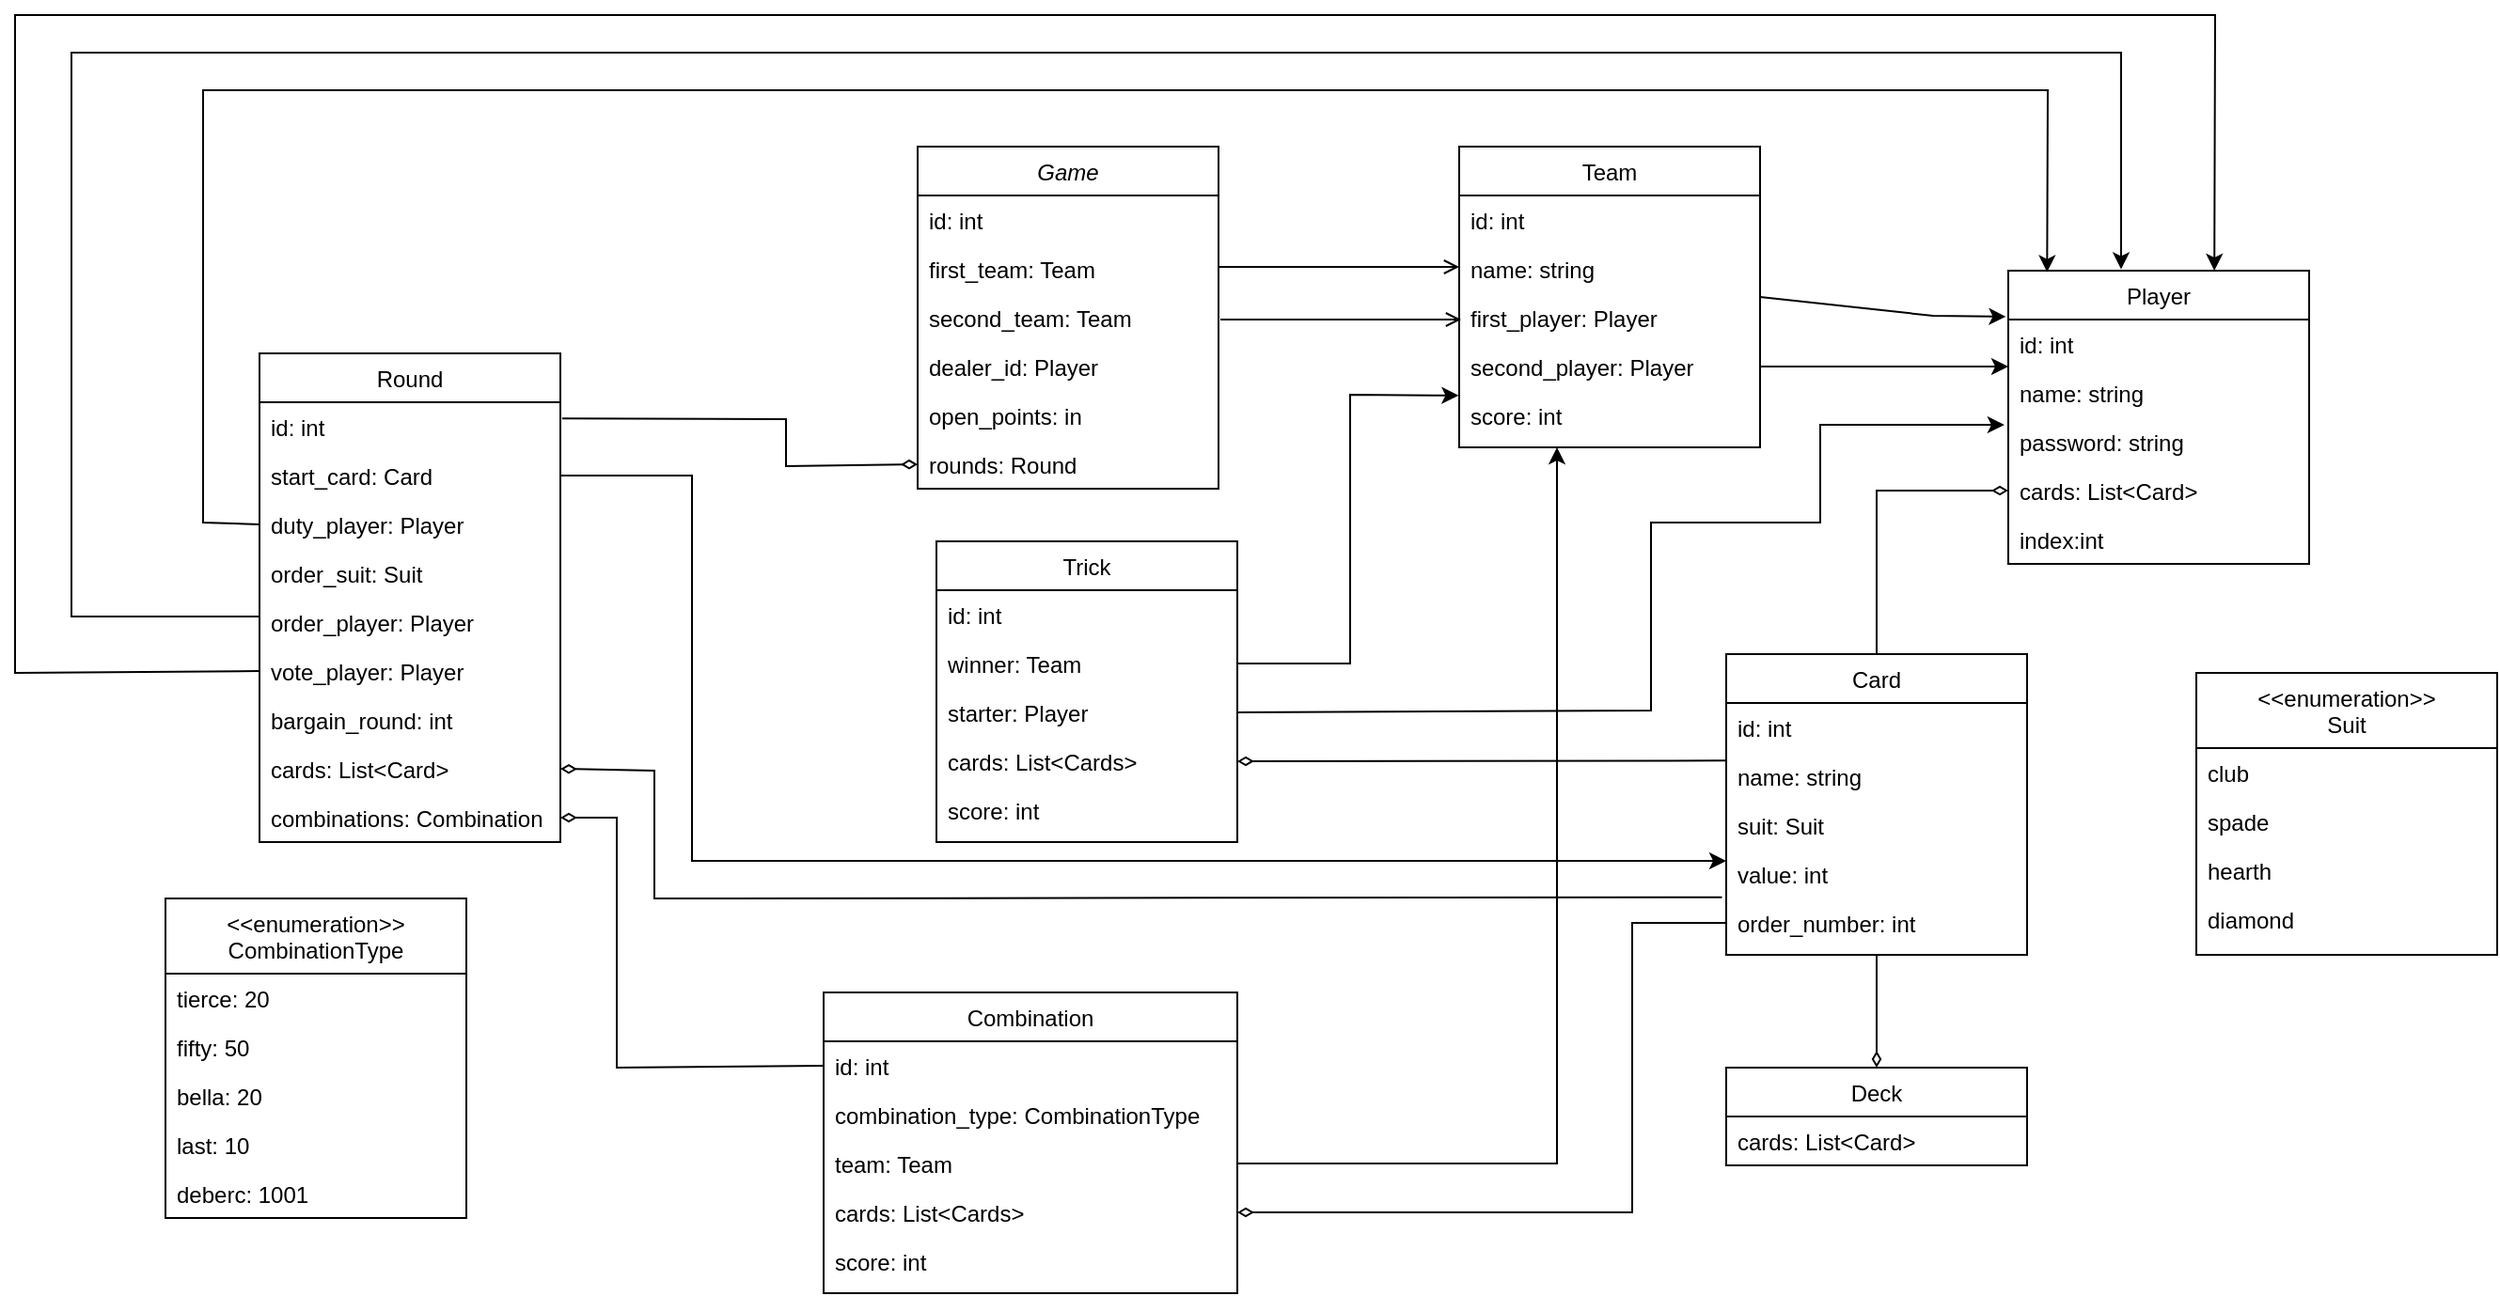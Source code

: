 <mxfile version="20.8.23" type="device"><diagram id="C5RBs43oDa-KdzZeNtuy" name="Page-1"><mxGraphModel dx="1779" dy="554" grid="1" gridSize="10" guides="1" tooltips="1" connect="1" arrows="1" fold="1" page="1" pageScale="1" pageWidth="827" pageHeight="1169" math="0" shadow="0"><root><mxCell id="WIyWlLk6GJQsqaUBKTNV-0"/><mxCell id="WIyWlLk6GJQsqaUBKTNV-1" parent="WIyWlLk6GJQsqaUBKTNV-0"/><mxCell id="zkfFHV4jXpPFQw0GAbJ--0" value="Game" style="swimlane;fontStyle=2;align=center;verticalAlign=top;childLayout=stackLayout;horizontal=1;startSize=26;horizontalStack=0;resizeParent=1;resizeLast=0;collapsible=1;marginBottom=0;rounded=0;shadow=0;strokeWidth=1;" parent="WIyWlLk6GJQsqaUBKTNV-1" vertex="1"><mxGeometry x="220" y="120" width="160" height="182" as="geometry"><mxRectangle x="230" y="140" width="160" height="26" as="alternateBounds"/></mxGeometry></mxCell><mxCell id="zkfFHV4jXpPFQw0GAbJ--1" value="id: int" style="text;align=left;verticalAlign=top;spacingLeft=4;spacingRight=4;overflow=hidden;rotatable=0;points=[[0,0.5],[1,0.5]];portConstraint=eastwest;" parent="zkfFHV4jXpPFQw0GAbJ--0" vertex="1"><mxGeometry y="26" width="160" height="26" as="geometry"/></mxCell><mxCell id="zkfFHV4jXpPFQw0GAbJ--2" value="first_team: Team" style="text;align=left;verticalAlign=top;spacingLeft=4;spacingRight=4;overflow=hidden;rotatable=0;points=[[0,0.5],[1,0.5]];portConstraint=eastwest;rounded=0;shadow=0;html=0;" parent="zkfFHV4jXpPFQw0GAbJ--0" vertex="1"><mxGeometry y="52" width="160" height="26" as="geometry"/></mxCell><mxCell id="QVAMOPSNano8gWhPrzbE-3" value="second_team: Team" style="text;align=left;verticalAlign=top;spacingLeft=4;spacingRight=4;overflow=hidden;rotatable=0;points=[[0,0.5],[1,0.5]];portConstraint=eastwest;rounded=0;shadow=0;html=0;" vertex="1" parent="zkfFHV4jXpPFQw0GAbJ--0"><mxGeometry y="78" width="160" height="26" as="geometry"/></mxCell><mxCell id="zkfFHV4jXpPFQw0GAbJ--3" value="dealer_id: Player" style="text;align=left;verticalAlign=top;spacingLeft=4;spacingRight=4;overflow=hidden;rotatable=0;points=[[0,0.5],[1,0.5]];portConstraint=eastwest;rounded=0;shadow=0;html=0;" parent="zkfFHV4jXpPFQw0GAbJ--0" vertex="1"><mxGeometry y="104" width="160" height="26" as="geometry"/></mxCell><mxCell id="ps74ryGXxoibkgW4dIl3-0" value="open_points: in" style="text;align=left;verticalAlign=top;spacingLeft=4;spacingRight=4;overflow=hidden;rotatable=0;points=[[0,0.5],[1,0.5]];portConstraint=eastwest;rounded=0;shadow=0;html=0;" parent="zkfFHV4jXpPFQw0GAbJ--0" vertex="1"><mxGeometry y="130" width="160" height="26" as="geometry"/></mxCell><mxCell id="ps74ryGXxoibkgW4dIl3-54" value="rounds: Round" style="text;align=left;verticalAlign=top;spacingLeft=4;spacingRight=4;overflow=hidden;rotatable=0;points=[[0,0.5],[1,0.5]];portConstraint=eastwest;rounded=0;shadow=0;html=0;" parent="zkfFHV4jXpPFQw0GAbJ--0" vertex="1"><mxGeometry y="156" width="160" height="26" as="geometry"/></mxCell><mxCell id="zkfFHV4jXpPFQw0GAbJ--17" value="Team" style="swimlane;fontStyle=0;align=center;verticalAlign=top;childLayout=stackLayout;horizontal=1;startSize=26;horizontalStack=0;resizeParent=1;resizeLast=0;collapsible=1;marginBottom=0;rounded=0;shadow=0;strokeWidth=1;" parent="WIyWlLk6GJQsqaUBKTNV-1" vertex="1"><mxGeometry x="508" y="120" width="160" height="160" as="geometry"><mxRectangle x="550" y="140" width="160" height="26" as="alternateBounds"/></mxGeometry></mxCell><mxCell id="zkfFHV4jXpPFQw0GAbJ--18" value="id: int" style="text;align=left;verticalAlign=top;spacingLeft=4;spacingRight=4;overflow=hidden;rotatable=0;points=[[0,0.5],[1,0.5]];portConstraint=eastwest;" parent="zkfFHV4jXpPFQw0GAbJ--17" vertex="1"><mxGeometry y="26" width="160" height="26" as="geometry"/></mxCell><mxCell id="zkfFHV4jXpPFQw0GAbJ--19" value="name: string" style="text;align=left;verticalAlign=top;spacingLeft=4;spacingRight=4;overflow=hidden;rotatable=0;points=[[0,0.5],[1,0.5]];portConstraint=eastwest;rounded=0;shadow=0;html=0;" parent="zkfFHV4jXpPFQw0GAbJ--17" vertex="1"><mxGeometry y="52" width="160" height="26" as="geometry"/></mxCell><mxCell id="zkfFHV4jXpPFQw0GAbJ--20" value="first_player: Player" style="text;align=left;verticalAlign=top;spacingLeft=4;spacingRight=4;overflow=hidden;rotatable=0;points=[[0,0.5],[1,0.5]];portConstraint=eastwest;rounded=0;shadow=0;html=0;" parent="zkfFHV4jXpPFQw0GAbJ--17" vertex="1"><mxGeometry y="78" width="160" height="26" as="geometry"/></mxCell><mxCell id="zkfFHV4jXpPFQw0GAbJ--21" value="second_player: Player" style="text;align=left;verticalAlign=top;spacingLeft=4;spacingRight=4;overflow=hidden;rotatable=0;points=[[0,0.5],[1,0.5]];portConstraint=eastwest;rounded=0;shadow=0;html=0;" parent="zkfFHV4jXpPFQw0GAbJ--17" vertex="1"><mxGeometry y="104" width="160" height="26" as="geometry"/></mxCell><mxCell id="ps74ryGXxoibkgW4dIl3-1" value="score: int" style="text;align=left;verticalAlign=top;spacingLeft=4;spacingRight=4;overflow=hidden;rotatable=0;points=[[0,0.5],[1,0.5]];portConstraint=eastwest;rounded=0;shadow=0;html=0;" parent="zkfFHV4jXpPFQw0GAbJ--17" vertex="1"><mxGeometry y="130" width="160" height="26" as="geometry"/></mxCell><mxCell id="zkfFHV4jXpPFQw0GAbJ--26" value="" style="endArrow=open;shadow=0;strokeWidth=1;rounded=0;endFill=1;edgeStyle=elbowEdgeStyle;elbow=vertical;" parent="WIyWlLk6GJQsqaUBKTNV-1" edge="1"><mxGeometry x="0.5" y="41" relative="1" as="geometry"><mxPoint x="380" y="184" as="sourcePoint"/><mxPoint x="508" y="184" as="targetPoint"/><mxPoint x="-40" y="32" as="offset"/></mxGeometry></mxCell><mxCell id="ps74ryGXxoibkgW4dIl3-2" value="Player" style="swimlane;fontStyle=0;align=center;verticalAlign=top;childLayout=stackLayout;horizontal=1;startSize=26;horizontalStack=0;resizeParent=1;resizeLast=0;collapsible=1;marginBottom=0;rounded=0;shadow=0;strokeWidth=1;" parent="WIyWlLk6GJQsqaUBKTNV-1" vertex="1"><mxGeometry x="800" y="186" width="160" height="156" as="geometry"><mxRectangle x="550" y="140" width="160" height="26" as="alternateBounds"/></mxGeometry></mxCell><mxCell id="ps74ryGXxoibkgW4dIl3-3" value="id: int" style="text;align=left;verticalAlign=top;spacingLeft=4;spacingRight=4;overflow=hidden;rotatable=0;points=[[0,0.5],[1,0.5]];portConstraint=eastwest;" parent="ps74ryGXxoibkgW4dIl3-2" vertex="1"><mxGeometry y="26" width="160" height="26" as="geometry"/></mxCell><mxCell id="ps74ryGXxoibkgW4dIl3-4" value="name: string" style="text;align=left;verticalAlign=top;spacingLeft=4;spacingRight=4;overflow=hidden;rotatable=0;points=[[0,0.5],[1,0.5]];portConstraint=eastwest;rounded=0;shadow=0;html=0;" parent="ps74ryGXxoibkgW4dIl3-2" vertex="1"><mxGeometry y="52" width="160" height="26" as="geometry"/></mxCell><mxCell id="ps74ryGXxoibkgW4dIl3-5" value="password: string" style="text;align=left;verticalAlign=top;spacingLeft=4;spacingRight=4;overflow=hidden;rotatable=0;points=[[0,0.5],[1,0.5]];portConstraint=eastwest;rounded=0;shadow=0;html=0;" parent="ps74ryGXxoibkgW4dIl3-2" vertex="1"><mxGeometry y="78" width="160" height="26" as="geometry"/></mxCell><mxCell id="ps74ryGXxoibkgW4dIl3-6" value="cards: List&lt;Card&gt;" style="text;align=left;verticalAlign=top;spacingLeft=4;spacingRight=4;overflow=hidden;rotatable=0;points=[[0,0.5],[1,0.5]];portConstraint=eastwest;rounded=0;shadow=0;html=0;" parent="ps74ryGXxoibkgW4dIl3-2" vertex="1"><mxGeometry y="104" width="160" height="26" as="geometry"/></mxCell><mxCell id="QVAMOPSNano8gWhPrzbE-2" value="index:int" style="text;align=left;verticalAlign=top;spacingLeft=4;spacingRight=4;overflow=hidden;rotatable=0;points=[[0,0.5],[1,0.5]];portConstraint=eastwest;rounded=0;shadow=0;html=0;" vertex="1" parent="ps74ryGXxoibkgW4dIl3-2"><mxGeometry y="130" width="160" height="26" as="geometry"/></mxCell><mxCell id="ps74ryGXxoibkgW4dIl3-13" value="" style="endArrow=classic;html=1;rounded=0;exitX=1;exitY=0.5;exitDx=0;exitDy=0;entryX=-0.008;entryY=0.157;entryDx=0;entryDy=0;entryPerimeter=0;" parent="WIyWlLk6GJQsqaUBKTNV-1" source="zkfFHV4jXpPFQw0GAbJ--17" target="ps74ryGXxoibkgW4dIl3-2" edge="1"><mxGeometry width="50" height="50" relative="1" as="geometry"><mxPoint x="750" y="380" as="sourcePoint"/><mxPoint x="800" y="330" as="targetPoint"/><Array as="points"><mxPoint x="760" y="210"/></Array></mxGeometry></mxCell><mxCell id="ps74ryGXxoibkgW4dIl3-14" value="" style="endArrow=classic;html=1;rounded=0;exitX=1;exitY=0.5;exitDx=0;exitDy=0;entryX=0;entryY=0.962;entryDx=0;entryDy=0;entryPerimeter=0;" parent="WIyWlLk6GJQsqaUBKTNV-1" source="zkfFHV4jXpPFQw0GAbJ--21" target="ps74ryGXxoibkgW4dIl3-3" edge="1"><mxGeometry width="50" height="50" relative="1" as="geometry"><mxPoint x="678" y="221" as="sourcePoint"/><mxPoint x="820" y="169" as="targetPoint"/><Array as="points"><mxPoint x="760" y="237"/></Array></mxGeometry></mxCell><mxCell id="ps74ryGXxoibkgW4dIl3-15" value="Card" style="swimlane;fontStyle=0;align=center;verticalAlign=top;childLayout=stackLayout;horizontal=1;startSize=26;horizontalStack=0;resizeParent=1;resizeLast=0;collapsible=1;marginBottom=0;rounded=0;shadow=0;strokeWidth=1;" parent="WIyWlLk6GJQsqaUBKTNV-1" vertex="1"><mxGeometry x="650" y="390" width="160" height="160" as="geometry"><mxRectangle x="550" y="140" width="160" height="26" as="alternateBounds"/></mxGeometry></mxCell><mxCell id="ps74ryGXxoibkgW4dIl3-16" value="id: int" style="text;align=left;verticalAlign=top;spacingLeft=4;spacingRight=4;overflow=hidden;rotatable=0;points=[[0,0.5],[1,0.5]];portConstraint=eastwest;" parent="ps74ryGXxoibkgW4dIl3-15" vertex="1"><mxGeometry y="26" width="160" height="26" as="geometry"/></mxCell><mxCell id="ps74ryGXxoibkgW4dIl3-17" value="name: string" style="text;align=left;verticalAlign=top;spacingLeft=4;spacingRight=4;overflow=hidden;rotatable=0;points=[[0,0.5],[1,0.5]];portConstraint=eastwest;rounded=0;shadow=0;html=0;" parent="ps74ryGXxoibkgW4dIl3-15" vertex="1"><mxGeometry y="52" width="160" height="26" as="geometry"/></mxCell><mxCell id="ps74ryGXxoibkgW4dIl3-18" value="suit: Suit" style="text;align=left;verticalAlign=top;spacingLeft=4;spacingRight=4;overflow=hidden;rotatable=0;points=[[0,0.5],[1,0.5]];portConstraint=eastwest;rounded=0;shadow=0;html=0;" parent="ps74ryGXxoibkgW4dIl3-15" vertex="1"><mxGeometry y="78" width="160" height="26" as="geometry"/></mxCell><mxCell id="ps74ryGXxoibkgW4dIl3-19" value="value: int" style="text;align=left;verticalAlign=top;spacingLeft=4;spacingRight=4;overflow=hidden;rotatable=0;points=[[0,0.5],[1,0.5]];portConstraint=eastwest;rounded=0;shadow=0;html=0;" parent="ps74ryGXxoibkgW4dIl3-15" vertex="1"><mxGeometry y="104" width="160" height="26" as="geometry"/></mxCell><mxCell id="ps74ryGXxoibkgW4dIl3-20" value="order_number: int" style="text;align=left;verticalAlign=top;spacingLeft=4;spacingRight=4;overflow=hidden;rotatable=0;points=[[0,0.5],[1,0.5]];portConstraint=eastwest;rounded=0;shadow=0;html=0;" parent="ps74ryGXxoibkgW4dIl3-15" vertex="1"><mxGeometry y="130" width="160" height="26" as="geometry"/></mxCell><mxCell id="ps74ryGXxoibkgW4dIl3-21" value="" style="endArrow=diamondThin;html=1;rounded=0;entryX=0;entryY=0.5;entryDx=0;entryDy=0;exitX=0.5;exitY=0;exitDx=0;exitDy=0;endFill=0;" parent="WIyWlLk6GJQsqaUBKTNV-1" source="ps74ryGXxoibkgW4dIl3-15" target="ps74ryGXxoibkgW4dIl3-6" edge="1"><mxGeometry width="50" height="50" relative="1" as="geometry"><mxPoint x="340" y="490" as="sourcePoint"/><mxPoint x="390" y="440" as="targetPoint"/><Array as="points"><mxPoint x="730" y="303"/></Array></mxGeometry></mxCell><mxCell id="ps74ryGXxoibkgW4dIl3-22" value="&lt;&lt;enumeration&gt;&gt;&#10;Suit" style="swimlane;fontStyle=0;align=center;verticalAlign=top;childLayout=stackLayout;horizontal=1;startSize=40;horizontalStack=0;resizeParent=1;resizeLast=0;collapsible=1;marginBottom=0;rounded=0;shadow=0;strokeWidth=1;" parent="WIyWlLk6GJQsqaUBKTNV-1" vertex="1"><mxGeometry x="900" y="400" width="160" height="150" as="geometry"><mxRectangle x="550" y="140" width="160" height="26" as="alternateBounds"/></mxGeometry></mxCell><mxCell id="ps74ryGXxoibkgW4dIl3-23" value="club" style="text;align=left;verticalAlign=top;spacingLeft=4;spacingRight=4;overflow=hidden;rotatable=0;points=[[0,0.5],[1,0.5]];portConstraint=eastwest;" parent="ps74ryGXxoibkgW4dIl3-22" vertex="1"><mxGeometry y="40" width="160" height="26" as="geometry"/></mxCell><mxCell id="ps74ryGXxoibkgW4dIl3-24" value="spade" style="text;align=left;verticalAlign=top;spacingLeft=4;spacingRight=4;overflow=hidden;rotatable=0;points=[[0,0.5],[1,0.5]];portConstraint=eastwest;rounded=0;shadow=0;html=0;" parent="ps74ryGXxoibkgW4dIl3-22" vertex="1"><mxGeometry y="66" width="160" height="26" as="geometry"/></mxCell><mxCell id="ps74ryGXxoibkgW4dIl3-25" value="hearth" style="text;align=left;verticalAlign=top;spacingLeft=4;spacingRight=4;overflow=hidden;rotatable=0;points=[[0,0.5],[1,0.5]];portConstraint=eastwest;rounded=0;shadow=0;html=0;" parent="ps74ryGXxoibkgW4dIl3-22" vertex="1"><mxGeometry y="92" width="160" height="26" as="geometry"/></mxCell><mxCell id="ps74ryGXxoibkgW4dIl3-26" value="diamond" style="text;align=left;verticalAlign=top;spacingLeft=4;spacingRight=4;overflow=hidden;rotatable=0;points=[[0,0.5],[1,0.5]];portConstraint=eastwest;rounded=0;shadow=0;html=0;" parent="ps74ryGXxoibkgW4dIl3-22" vertex="1"><mxGeometry y="118" width="160" height="26" as="geometry"/></mxCell><mxCell id="ps74ryGXxoibkgW4dIl3-28" value="Deck" style="swimlane;fontStyle=0;align=center;verticalAlign=top;childLayout=stackLayout;horizontal=1;startSize=26;horizontalStack=0;resizeParent=1;resizeLast=0;collapsible=1;marginBottom=0;rounded=0;shadow=0;strokeWidth=1;" parent="WIyWlLk6GJQsqaUBKTNV-1" vertex="1"><mxGeometry x="650" y="610" width="160" height="52" as="geometry"><mxRectangle x="550" y="140" width="160" height="26" as="alternateBounds"/></mxGeometry></mxCell><mxCell id="ps74ryGXxoibkgW4dIl3-29" value="cards: List&lt;Card&gt;" style="text;align=left;verticalAlign=top;spacingLeft=4;spacingRight=4;overflow=hidden;rotatable=0;points=[[0,0.5],[1,0.5]];portConstraint=eastwest;" parent="ps74ryGXxoibkgW4dIl3-28" vertex="1"><mxGeometry y="26" width="160" height="26" as="geometry"/></mxCell><mxCell id="ps74ryGXxoibkgW4dIl3-34" value="" style="endArrow=diamondThin;html=1;rounded=0;entryX=0.5;entryY=0;entryDx=0;entryDy=0;exitX=0.5;exitY=1;exitDx=0;exitDy=0;endFill=0;" parent="WIyWlLk6GJQsqaUBKTNV-1" source="ps74ryGXxoibkgW4dIl3-15" target="ps74ryGXxoibkgW4dIl3-28" edge="1"><mxGeometry width="50" height="50" relative="1" as="geometry"><mxPoint x="800" y="717" as="sourcePoint"/><mxPoint x="870" y="630" as="targetPoint"/></mxGeometry></mxCell><mxCell id="ps74ryGXxoibkgW4dIl3-35" value="Trick" style="swimlane;fontStyle=0;align=center;verticalAlign=top;childLayout=stackLayout;horizontal=1;startSize=26;horizontalStack=0;resizeParent=1;resizeLast=0;collapsible=1;marginBottom=0;rounded=0;shadow=0;strokeWidth=1;" parent="WIyWlLk6GJQsqaUBKTNV-1" vertex="1"><mxGeometry x="230" y="330" width="160" height="160" as="geometry"><mxRectangle x="550" y="140" width="160" height="26" as="alternateBounds"/></mxGeometry></mxCell><mxCell id="ps74ryGXxoibkgW4dIl3-36" value="id: int" style="text;align=left;verticalAlign=top;spacingLeft=4;spacingRight=4;overflow=hidden;rotatable=0;points=[[0,0.5],[1,0.5]];portConstraint=eastwest;" parent="ps74ryGXxoibkgW4dIl3-35" vertex="1"><mxGeometry y="26" width="160" height="26" as="geometry"/></mxCell><mxCell id="ps74ryGXxoibkgW4dIl3-38" value="winner: Team" style="text;align=left;verticalAlign=top;spacingLeft=4;spacingRight=4;overflow=hidden;rotatable=0;points=[[0,0.5],[1,0.5]];portConstraint=eastwest;rounded=0;shadow=0;html=0;" parent="ps74ryGXxoibkgW4dIl3-35" vertex="1"><mxGeometry y="52" width="160" height="26" as="geometry"/></mxCell><mxCell id="ps74ryGXxoibkgW4dIl3-37" value="starter: Player" style="text;align=left;verticalAlign=top;spacingLeft=4;spacingRight=4;overflow=hidden;rotatable=0;points=[[0,0.5],[1,0.5]];portConstraint=eastwest;rounded=0;shadow=0;html=0;" parent="ps74ryGXxoibkgW4dIl3-35" vertex="1"><mxGeometry y="78" width="160" height="26" as="geometry"/></mxCell><mxCell id="ps74ryGXxoibkgW4dIl3-39" value="cards: List&lt;Cards&gt;" style="text;align=left;verticalAlign=top;spacingLeft=4;spacingRight=4;overflow=hidden;rotatable=0;points=[[0,0.5],[1,0.5]];portConstraint=eastwest;rounded=0;shadow=0;html=0;" parent="ps74ryGXxoibkgW4dIl3-35" vertex="1"><mxGeometry y="104" width="160" height="26" as="geometry"/></mxCell><mxCell id="ps74ryGXxoibkgW4dIl3-41" value="score: int" style="text;align=left;verticalAlign=top;spacingLeft=4;spacingRight=4;overflow=hidden;rotatable=0;points=[[0,0.5],[1,0.5]];portConstraint=eastwest;rounded=0;shadow=0;html=0;" parent="ps74ryGXxoibkgW4dIl3-35" vertex="1"><mxGeometry y="130" width="160" height="26" as="geometry"/></mxCell><mxCell id="ps74ryGXxoibkgW4dIl3-42" value="" style="endArrow=classic;html=1;rounded=0;entryX=-0.002;entryY=0.093;entryDx=0;entryDy=0;exitX=1;exitY=0.5;exitDx=0;exitDy=0;entryPerimeter=0;" parent="WIyWlLk6GJQsqaUBKTNV-1" source="ps74ryGXxoibkgW4dIl3-38" target="ps74ryGXxoibkgW4dIl3-1" edge="1"><mxGeometry width="50" height="50" relative="1" as="geometry"><mxPoint x="140" y="380" as="sourcePoint"/><mxPoint x="190" y="330" as="targetPoint"/><Array as="points"><mxPoint x="450" y="395"/><mxPoint x="450" y="252"/></Array></mxGeometry></mxCell><mxCell id="ps74ryGXxoibkgW4dIl3-43" value="" style="endArrow=classic;html=1;rounded=0;entryX=-0.013;entryY=0.156;entryDx=0;entryDy=0;exitX=1;exitY=0.5;exitDx=0;exitDy=0;entryPerimeter=0;" parent="WIyWlLk6GJQsqaUBKTNV-1" source="ps74ryGXxoibkgW4dIl3-37" target="ps74ryGXxoibkgW4dIl3-5" edge="1"><mxGeometry width="50" height="50" relative="1" as="geometry"><mxPoint x="360.0" y="501.0" as="sourcePoint"/><mxPoint x="517.68" y="288.418" as="targetPoint"/><Array as="points"><mxPoint x="610" y="420"/><mxPoint x="610" y="320"/><mxPoint x="700" y="320"/><mxPoint x="700" y="268"/></Array></mxGeometry></mxCell><mxCell id="ps74ryGXxoibkgW4dIl3-44" value="" style="endArrow=diamondThin;html=1;rounded=0;entryX=1;entryY=0.5;entryDx=0;entryDy=0;exitX=-0.002;exitY=0.18;exitDx=0;exitDy=0;endFill=0;exitPerimeter=0;" parent="WIyWlLk6GJQsqaUBKTNV-1" source="ps74ryGXxoibkgW4dIl3-17" target="ps74ryGXxoibkgW4dIl3-39" edge="1"><mxGeometry width="50" height="50" relative="1" as="geometry"><mxPoint x="740" y="560" as="sourcePoint"/><mxPoint x="740" y="620" as="targetPoint"/></mxGeometry></mxCell><mxCell id="ps74ryGXxoibkgW4dIl3-45" value="Round" style="swimlane;fontStyle=0;align=center;verticalAlign=top;childLayout=stackLayout;horizontal=1;startSize=26;horizontalStack=0;resizeParent=1;resizeLast=0;collapsible=1;marginBottom=0;rounded=0;shadow=0;strokeWidth=1;" parent="WIyWlLk6GJQsqaUBKTNV-1" vertex="1"><mxGeometry x="-130" y="230" width="160" height="260" as="geometry"><mxRectangle x="550" y="140" width="160" height="26" as="alternateBounds"/></mxGeometry></mxCell><mxCell id="ps74ryGXxoibkgW4dIl3-46" value="id: int" style="text;align=left;verticalAlign=top;spacingLeft=4;spacingRight=4;overflow=hidden;rotatable=0;points=[[0,0.5],[1,0.5]];portConstraint=eastwest;" parent="ps74ryGXxoibkgW4dIl3-45" vertex="1"><mxGeometry y="26" width="160" height="26" as="geometry"/></mxCell><mxCell id="ps74ryGXxoibkgW4dIl3-47" value="start_card: Card" style="text;align=left;verticalAlign=top;spacingLeft=4;spacingRight=4;overflow=hidden;rotatable=0;points=[[0,0.5],[1,0.5]];portConstraint=eastwest;rounded=0;shadow=0;html=0;" parent="ps74ryGXxoibkgW4dIl3-45" vertex="1"><mxGeometry y="52" width="160" height="26" as="geometry"/></mxCell><mxCell id="ps74ryGXxoibkgW4dIl3-48" value="duty_player: Player" style="text;align=left;verticalAlign=top;spacingLeft=4;spacingRight=4;overflow=hidden;rotatable=0;points=[[0,0.5],[1,0.5]];portConstraint=eastwest;rounded=0;shadow=0;html=0;" parent="ps74ryGXxoibkgW4dIl3-45" vertex="1"><mxGeometry y="78" width="160" height="26" as="geometry"/></mxCell><mxCell id="ps74ryGXxoibkgW4dIl3-49" value="order_suit: Suit" style="text;align=left;verticalAlign=top;spacingLeft=4;spacingRight=4;overflow=hidden;rotatable=0;points=[[0,0.5],[1,0.5]];portConstraint=eastwest;rounded=0;shadow=0;html=0;" parent="ps74ryGXxoibkgW4dIl3-45" vertex="1"><mxGeometry y="104" width="160" height="26" as="geometry"/></mxCell><mxCell id="ps74ryGXxoibkgW4dIl3-50" value="order_player: Player" style="text;align=left;verticalAlign=top;spacingLeft=4;spacingRight=4;overflow=hidden;rotatable=0;points=[[0,0.5],[1,0.5]];portConstraint=eastwest;rounded=0;shadow=0;html=0;" parent="ps74ryGXxoibkgW4dIl3-45" vertex="1"><mxGeometry y="130" width="160" height="26" as="geometry"/></mxCell><mxCell id="ps74ryGXxoibkgW4dIl3-51" value="vote_player: Player" style="text;align=left;verticalAlign=top;spacingLeft=4;spacingRight=4;overflow=hidden;rotatable=0;points=[[0,0.5],[1,0.5]];portConstraint=eastwest;rounded=0;shadow=0;html=0;" parent="ps74ryGXxoibkgW4dIl3-45" vertex="1"><mxGeometry y="156" width="160" height="26" as="geometry"/></mxCell><mxCell id="ps74ryGXxoibkgW4dIl3-52" value="bargain_round: int" style="text;align=left;verticalAlign=top;spacingLeft=4;spacingRight=4;overflow=hidden;rotatable=0;points=[[0,0.5],[1,0.5]];portConstraint=eastwest;rounded=0;shadow=0;html=0;" parent="ps74ryGXxoibkgW4dIl3-45" vertex="1"><mxGeometry y="182" width="160" height="26" as="geometry"/></mxCell><mxCell id="QVAMOPSNano8gWhPrzbE-0" value="cards: List&lt;Card&gt;" style="text;align=left;verticalAlign=top;spacingLeft=4;spacingRight=4;overflow=hidden;rotatable=0;points=[[0,0.5],[1,0.5]];portConstraint=eastwest;rounded=0;shadow=0;html=0;" vertex="1" parent="ps74ryGXxoibkgW4dIl3-45"><mxGeometry y="208" width="160" height="26" as="geometry"/></mxCell><mxCell id="ps74ryGXxoibkgW4dIl3-53" value="combinations: Combination" style="text;align=left;verticalAlign=top;spacingLeft=4;spacingRight=4;overflow=hidden;rotatable=0;points=[[0,0.5],[1,0.5]];portConstraint=eastwest;rounded=0;shadow=0;html=0;" parent="ps74ryGXxoibkgW4dIl3-45" vertex="1"><mxGeometry y="234" width="160" height="26" as="geometry"/></mxCell><mxCell id="ps74ryGXxoibkgW4dIl3-55" value="" style="endArrow=diamondThin;html=1;rounded=0;entryX=0;entryY=0.5;entryDx=0;entryDy=0;exitX=1.006;exitY=0.332;exitDx=0;exitDy=0;endFill=0;exitPerimeter=0;" parent="WIyWlLk6GJQsqaUBKTNV-1" source="ps74ryGXxoibkgW4dIl3-46" target="ps74ryGXxoibkgW4dIl3-54" edge="1"><mxGeometry width="50" height="50" relative="1" as="geometry"><mxPoint x="660" y="465" as="sourcePoint"/><mxPoint x="360" y="527" as="targetPoint"/><Array as="points"><mxPoint x="150" y="265"/><mxPoint x="150" y="290"/></Array></mxGeometry></mxCell><mxCell id="ps74ryGXxoibkgW4dIl3-56" value="" style="endArrow=classic;html=1;rounded=0;exitX=1;exitY=0.5;exitDx=0;exitDy=0;entryX=0;entryY=0.231;entryDx=0;entryDy=0;entryPerimeter=0;" parent="WIyWlLk6GJQsqaUBKTNV-1" source="ps74ryGXxoibkgW4dIl3-47" target="ps74ryGXxoibkgW4dIl3-19" edge="1"><mxGeometry width="50" height="50" relative="1" as="geometry"><mxPoint x="160" y="360" as="sourcePoint"/><mxPoint x="210" y="310" as="targetPoint"/><Array as="points"><mxPoint x="100" y="295"/><mxPoint x="100" y="500"/></Array></mxGeometry></mxCell><mxCell id="ps74ryGXxoibkgW4dIl3-57" value="" style="endArrow=classic;html=1;rounded=0;exitX=0;exitY=0.5;exitDx=0;exitDy=0;entryX=0.129;entryY=0.005;entryDx=0;entryDy=0;entryPerimeter=0;" parent="WIyWlLk6GJQsqaUBKTNV-1" source="ps74ryGXxoibkgW4dIl3-48" target="ps74ryGXxoibkgW4dIl3-2" edge="1"><mxGeometry width="50" height="50" relative="1" as="geometry"><mxPoint x="-150" y="220" as="sourcePoint"/><mxPoint x="900" y="40" as="targetPoint"/><Array as="points"><mxPoint x="-160" y="320"/><mxPoint x="-160" y="180"/><mxPoint x="-160" y="90"/><mxPoint x="821" y="90"/></Array></mxGeometry></mxCell><mxCell id="ps74ryGXxoibkgW4dIl3-58" value="" style="endArrow=classic;html=1;rounded=0;entryX=0.375;entryY=-0.005;entryDx=0;entryDy=0;entryPerimeter=0;" parent="WIyWlLk6GJQsqaUBKTNV-1" target="ps74ryGXxoibkgW4dIl3-2" edge="1"><mxGeometry width="50" height="50" relative="1" as="geometry"><mxPoint x="-130" y="370" as="sourcePoint"/><mxPoint x="830" y="181" as="targetPoint"/><Array as="points"><mxPoint x="-230" y="370"/><mxPoint x="-230" y="70"/><mxPoint x="860" y="70"/></Array></mxGeometry></mxCell><mxCell id="ps74ryGXxoibkgW4dIl3-59" value="" style="endArrow=classic;html=1;rounded=0;entryX=0.685;entryY=0;entryDx=0;entryDy=0;entryPerimeter=0;exitX=0;exitY=0.5;exitDx=0;exitDy=0;" parent="WIyWlLk6GJQsqaUBKTNV-1" source="ps74ryGXxoibkgW4dIl3-51" target="ps74ryGXxoibkgW4dIl3-2" edge="1"><mxGeometry width="50" height="50" relative="1" as="geometry"><mxPoint x="-160" y="350" as="sourcePoint"/><mxPoint x="830" y="165.35" as="targetPoint"/><Array as="points"><mxPoint x="-260" y="400"/><mxPoint x="-260" y="50"/><mxPoint x="910" y="50"/></Array></mxGeometry></mxCell><mxCell id="ps74ryGXxoibkgW4dIl3-60" value="Combination" style="swimlane;fontStyle=0;align=center;verticalAlign=top;childLayout=stackLayout;horizontal=1;startSize=26;horizontalStack=0;resizeParent=1;resizeLast=0;collapsible=1;marginBottom=0;rounded=0;shadow=0;strokeWidth=1;" parent="WIyWlLk6GJQsqaUBKTNV-1" vertex="1"><mxGeometry x="170" y="570" width="220" height="160" as="geometry"><mxRectangle x="550" y="140" width="160" height="26" as="alternateBounds"/></mxGeometry></mxCell><mxCell id="ps74ryGXxoibkgW4dIl3-61" value="id: int" style="text;align=left;verticalAlign=top;spacingLeft=4;spacingRight=4;overflow=hidden;rotatable=0;points=[[0,0.5],[1,0.5]];portConstraint=eastwest;" parent="ps74ryGXxoibkgW4dIl3-60" vertex="1"><mxGeometry y="26" width="220" height="26" as="geometry"/></mxCell><mxCell id="ps74ryGXxoibkgW4dIl3-62" value="combination_type: CombinationType" style="text;align=left;verticalAlign=top;spacingLeft=4;spacingRight=4;overflow=hidden;rotatable=0;points=[[0,0.5],[1,0.5]];portConstraint=eastwest;rounded=0;shadow=0;html=0;" parent="ps74ryGXxoibkgW4dIl3-60" vertex="1"><mxGeometry y="52" width="220" height="26" as="geometry"/></mxCell><mxCell id="ps74ryGXxoibkgW4dIl3-63" value="team: Team" style="text;align=left;verticalAlign=top;spacingLeft=4;spacingRight=4;overflow=hidden;rotatable=0;points=[[0,0.5],[1,0.5]];portConstraint=eastwest;rounded=0;shadow=0;html=0;" parent="ps74ryGXxoibkgW4dIl3-60" vertex="1"><mxGeometry y="78" width="220" height="26" as="geometry"/></mxCell><mxCell id="ps74ryGXxoibkgW4dIl3-64" value="cards: List&lt;Cards&gt;" style="text;align=left;verticalAlign=top;spacingLeft=4;spacingRight=4;overflow=hidden;rotatable=0;points=[[0,0.5],[1,0.5]];portConstraint=eastwest;rounded=0;shadow=0;html=0;" parent="ps74ryGXxoibkgW4dIl3-60" vertex="1"><mxGeometry y="104" width="220" height="26" as="geometry"/></mxCell><mxCell id="ps74ryGXxoibkgW4dIl3-65" value="score: int" style="text;align=left;verticalAlign=top;spacingLeft=4;spacingRight=4;overflow=hidden;rotatable=0;points=[[0,0.5],[1,0.5]];portConstraint=eastwest;rounded=0;shadow=0;html=0;" parent="ps74ryGXxoibkgW4dIl3-60" vertex="1"><mxGeometry y="130" width="220" height="26" as="geometry"/></mxCell><mxCell id="ps74ryGXxoibkgW4dIl3-66" value="" style="endArrow=diamondThin;html=1;rounded=0;entryX=1;entryY=0.5;entryDx=0;entryDy=0;exitX=0;exitY=0.5;exitDx=0;exitDy=0;endFill=0;" parent="WIyWlLk6GJQsqaUBKTNV-1" source="ps74ryGXxoibkgW4dIl3-61" target="ps74ryGXxoibkgW4dIl3-53" edge="1"><mxGeometry width="50" height="50" relative="1" as="geometry"><mxPoint x="339.68" y="540" as="sourcePoint"/><mxPoint x="80" y="540.32" as="targetPoint"/><Array as="points"><mxPoint x="60" y="610"/><mxPoint x="60" y="477"/></Array></mxGeometry></mxCell><mxCell id="ps74ryGXxoibkgW4dIl3-67" value="" style="endArrow=diamondThin;html=1;rounded=0;entryX=1;entryY=0.5;entryDx=0;entryDy=0;exitX=0;exitY=0.5;exitDx=0;exitDy=0;endFill=0;" parent="WIyWlLk6GJQsqaUBKTNV-1" source="ps74ryGXxoibkgW4dIl3-20" target="ps74ryGXxoibkgW4dIl3-64" edge="1"><mxGeometry width="50" height="50" relative="1" as="geometry"><mxPoint x="669.68" y="466.68" as="sourcePoint"/><mxPoint x="410" y="467" as="targetPoint"/><Array as="points"><mxPoint x="600" y="533"/><mxPoint x="600" y="687"/></Array></mxGeometry></mxCell><mxCell id="ps74ryGXxoibkgW4dIl3-68" value="" style="endArrow=classic;html=1;rounded=0;exitX=1;exitY=0.5;exitDx=0;exitDy=0;" parent="WIyWlLk6GJQsqaUBKTNV-1" source="ps74ryGXxoibkgW4dIl3-63" edge="1"><mxGeometry width="50" height="50" relative="1" as="geometry"><mxPoint x="550" y="780" as="sourcePoint"/><mxPoint x="560" y="280" as="targetPoint"/><Array as="points"><mxPoint x="560" y="661"/></Array></mxGeometry></mxCell><mxCell id="ps74ryGXxoibkgW4dIl3-69" value="&lt;&lt;enumeration&gt;&gt;&#10;CombinationType" style="swimlane;fontStyle=0;align=center;verticalAlign=top;childLayout=stackLayout;horizontal=1;startSize=40;horizontalStack=0;resizeParent=1;resizeLast=0;collapsible=1;marginBottom=0;rounded=0;shadow=0;strokeWidth=1;" parent="WIyWlLk6GJQsqaUBKTNV-1" vertex="1"><mxGeometry x="-180" y="520" width="160" height="170" as="geometry"><mxRectangle x="550" y="140" width="160" height="26" as="alternateBounds"/></mxGeometry></mxCell><mxCell id="ps74ryGXxoibkgW4dIl3-70" value="tierce: 20" style="text;align=left;verticalAlign=top;spacingLeft=4;spacingRight=4;overflow=hidden;rotatable=0;points=[[0,0.5],[1,0.5]];portConstraint=eastwest;" parent="ps74ryGXxoibkgW4dIl3-69" vertex="1"><mxGeometry y="40" width="160" height="26" as="geometry"/></mxCell><mxCell id="ps74ryGXxoibkgW4dIl3-71" value="fifty: 50" style="text;align=left;verticalAlign=top;spacingLeft=4;spacingRight=4;overflow=hidden;rotatable=0;points=[[0,0.5],[1,0.5]];portConstraint=eastwest;rounded=0;shadow=0;html=0;" parent="ps74ryGXxoibkgW4dIl3-69" vertex="1"><mxGeometry y="66" width="160" height="26" as="geometry"/></mxCell><mxCell id="ps74ryGXxoibkgW4dIl3-72" value="bella: 20" style="text;align=left;verticalAlign=top;spacingLeft=4;spacingRight=4;overflow=hidden;rotatable=0;points=[[0,0.5],[1,0.5]];portConstraint=eastwest;rounded=0;shadow=0;html=0;" parent="ps74ryGXxoibkgW4dIl3-69" vertex="1"><mxGeometry y="92" width="160" height="26" as="geometry"/></mxCell><mxCell id="ps74ryGXxoibkgW4dIl3-73" value="last: 10" style="text;align=left;verticalAlign=top;spacingLeft=4;spacingRight=4;overflow=hidden;rotatable=0;points=[[0,0.5],[1,0.5]];portConstraint=eastwest;rounded=0;shadow=0;html=0;" parent="ps74ryGXxoibkgW4dIl3-69" vertex="1"><mxGeometry y="118" width="160" height="26" as="geometry"/></mxCell><mxCell id="ps74ryGXxoibkgW4dIl3-74" value="deberc: 1001" style="text;align=left;verticalAlign=top;spacingLeft=4;spacingRight=4;overflow=hidden;rotatable=0;points=[[0,0.5],[1,0.5]];portConstraint=eastwest;rounded=0;shadow=0;html=0;" parent="ps74ryGXxoibkgW4dIl3-69" vertex="1"><mxGeometry y="144" width="160" height="26" as="geometry"/></mxCell><mxCell id="QVAMOPSNano8gWhPrzbE-1" value="" style="endArrow=diamondThin;html=1;rounded=0;entryX=1;entryY=0.5;entryDx=0;entryDy=0;exitX=-0.014;exitY=-0.024;exitDx=0;exitDy=0;endFill=0;exitPerimeter=0;" edge="1" parent="WIyWlLk6GJQsqaUBKTNV-1" source="ps74ryGXxoibkgW4dIl3-20" target="QVAMOPSNano8gWhPrzbE-0"><mxGeometry width="50" height="50" relative="1" as="geometry"><mxPoint x="190" y="584" as="sourcePoint"/><mxPoint x="50" y="452" as="targetPoint"/><Array as="points"><mxPoint x="80" y="520"/><mxPoint x="80" y="452"/></Array></mxGeometry></mxCell><mxCell id="QVAMOPSNano8gWhPrzbE-4" value="" style="endArrow=open;shadow=0;strokeWidth=1;rounded=0;endFill=1;edgeStyle=elbowEdgeStyle;elbow=vertical;" edge="1" parent="WIyWlLk6GJQsqaUBKTNV-1"><mxGeometry x="0.5" y="41" relative="1" as="geometry"><mxPoint x="381" y="212" as="sourcePoint"/><mxPoint x="509" y="212" as="targetPoint"/><mxPoint x="-40" y="32" as="offset"/></mxGeometry></mxCell></root></mxGraphModel></diagram></mxfile>